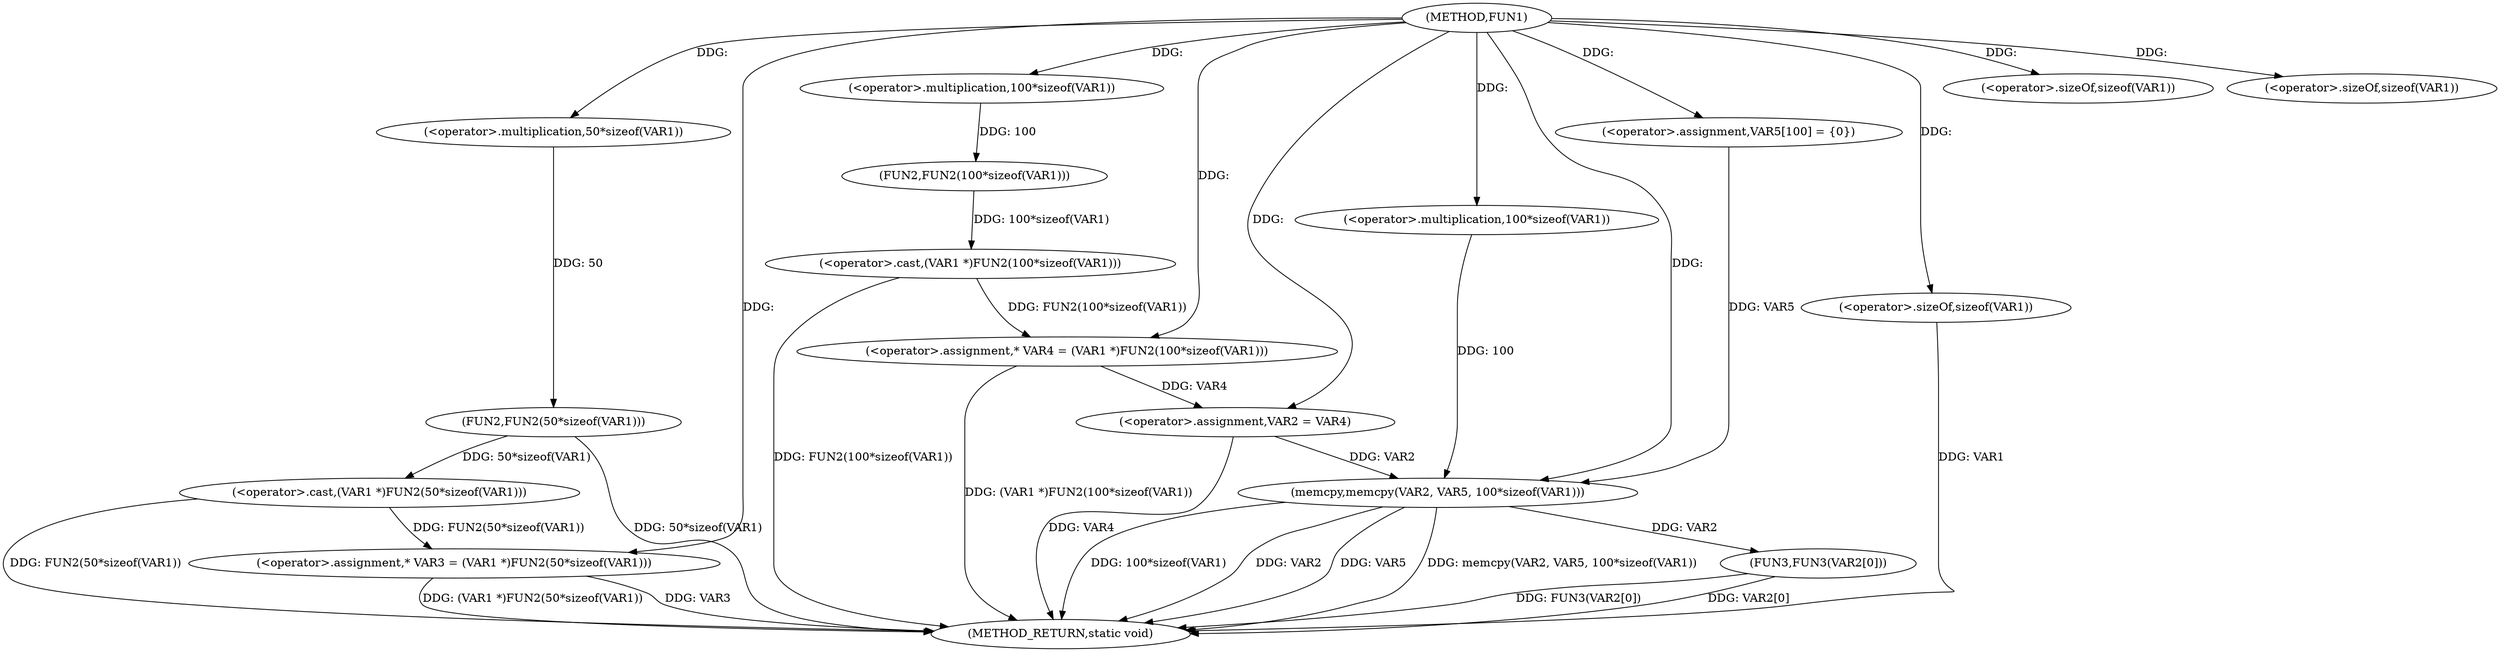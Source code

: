 digraph FUN1 {  
"1000100" [label = "(METHOD,FUN1)" ]
"1000141" [label = "(METHOD_RETURN,static void)" ]
"1000104" [label = "(<operator>.assignment,* VAR3 = (VAR1 *)FUN2(50*sizeof(VAR1)))" ]
"1000106" [label = "(<operator>.cast,(VAR1 *)FUN2(50*sizeof(VAR1)))" ]
"1000108" [label = "(FUN2,FUN2(50*sizeof(VAR1)))" ]
"1000109" [label = "(<operator>.multiplication,50*sizeof(VAR1))" ]
"1000111" [label = "(<operator>.sizeOf,sizeof(VAR1))" ]
"1000114" [label = "(<operator>.assignment,* VAR4 = (VAR1 *)FUN2(100*sizeof(VAR1)))" ]
"1000116" [label = "(<operator>.cast,(VAR1 *)FUN2(100*sizeof(VAR1)))" ]
"1000118" [label = "(FUN2,FUN2(100*sizeof(VAR1)))" ]
"1000119" [label = "(<operator>.multiplication,100*sizeof(VAR1))" ]
"1000121" [label = "(<operator>.sizeOf,sizeof(VAR1))" ]
"1000123" [label = "(<operator>.assignment,VAR2 = VAR4)" ]
"1000128" [label = "(<operator>.assignment,VAR5[100] = {0})" ]
"1000130" [label = "(memcpy,memcpy(VAR2, VAR5, 100*sizeof(VAR1)))" ]
"1000133" [label = "(<operator>.multiplication,100*sizeof(VAR1))" ]
"1000135" [label = "(<operator>.sizeOf,sizeof(VAR1))" ]
"1000137" [label = "(FUN3,FUN3(VAR2[0]))" ]
  "1000130" -> "1000141"  [ label = "DDG: memcpy(VAR2, VAR5, 100*sizeof(VAR1))"] 
  "1000123" -> "1000141"  [ label = "DDG: VAR4"] 
  "1000106" -> "1000141"  [ label = "DDG: FUN2(50*sizeof(VAR1))"] 
  "1000104" -> "1000141"  [ label = "DDG: VAR3"] 
  "1000116" -> "1000141"  [ label = "DDG: FUN2(100*sizeof(VAR1))"] 
  "1000130" -> "1000141"  [ label = "DDG: 100*sizeof(VAR1)"] 
  "1000135" -> "1000141"  [ label = "DDG: VAR1"] 
  "1000114" -> "1000141"  [ label = "DDG: (VAR1 *)FUN2(100*sizeof(VAR1))"] 
  "1000130" -> "1000141"  [ label = "DDG: VAR2"] 
  "1000130" -> "1000141"  [ label = "DDG: VAR5"] 
  "1000137" -> "1000141"  [ label = "DDG: VAR2[0]"] 
  "1000137" -> "1000141"  [ label = "DDG: FUN3(VAR2[0])"] 
  "1000104" -> "1000141"  [ label = "DDG: (VAR1 *)FUN2(50*sizeof(VAR1))"] 
  "1000108" -> "1000141"  [ label = "DDG: 50*sizeof(VAR1)"] 
  "1000106" -> "1000104"  [ label = "DDG: FUN2(50*sizeof(VAR1))"] 
  "1000100" -> "1000104"  [ label = "DDG: "] 
  "1000108" -> "1000106"  [ label = "DDG: 50*sizeof(VAR1)"] 
  "1000109" -> "1000108"  [ label = "DDG: 50"] 
  "1000100" -> "1000109"  [ label = "DDG: "] 
  "1000100" -> "1000111"  [ label = "DDG: "] 
  "1000116" -> "1000114"  [ label = "DDG: FUN2(100*sizeof(VAR1))"] 
  "1000100" -> "1000114"  [ label = "DDG: "] 
  "1000118" -> "1000116"  [ label = "DDG: 100*sizeof(VAR1)"] 
  "1000119" -> "1000118"  [ label = "DDG: 100"] 
  "1000100" -> "1000119"  [ label = "DDG: "] 
  "1000100" -> "1000121"  [ label = "DDG: "] 
  "1000114" -> "1000123"  [ label = "DDG: VAR4"] 
  "1000100" -> "1000123"  [ label = "DDG: "] 
  "1000100" -> "1000128"  [ label = "DDG: "] 
  "1000123" -> "1000130"  [ label = "DDG: VAR2"] 
  "1000100" -> "1000130"  [ label = "DDG: "] 
  "1000128" -> "1000130"  [ label = "DDG: VAR5"] 
  "1000133" -> "1000130"  [ label = "DDG: 100"] 
  "1000100" -> "1000133"  [ label = "DDG: "] 
  "1000100" -> "1000135"  [ label = "DDG: "] 
  "1000130" -> "1000137"  [ label = "DDG: VAR2"] 
}
